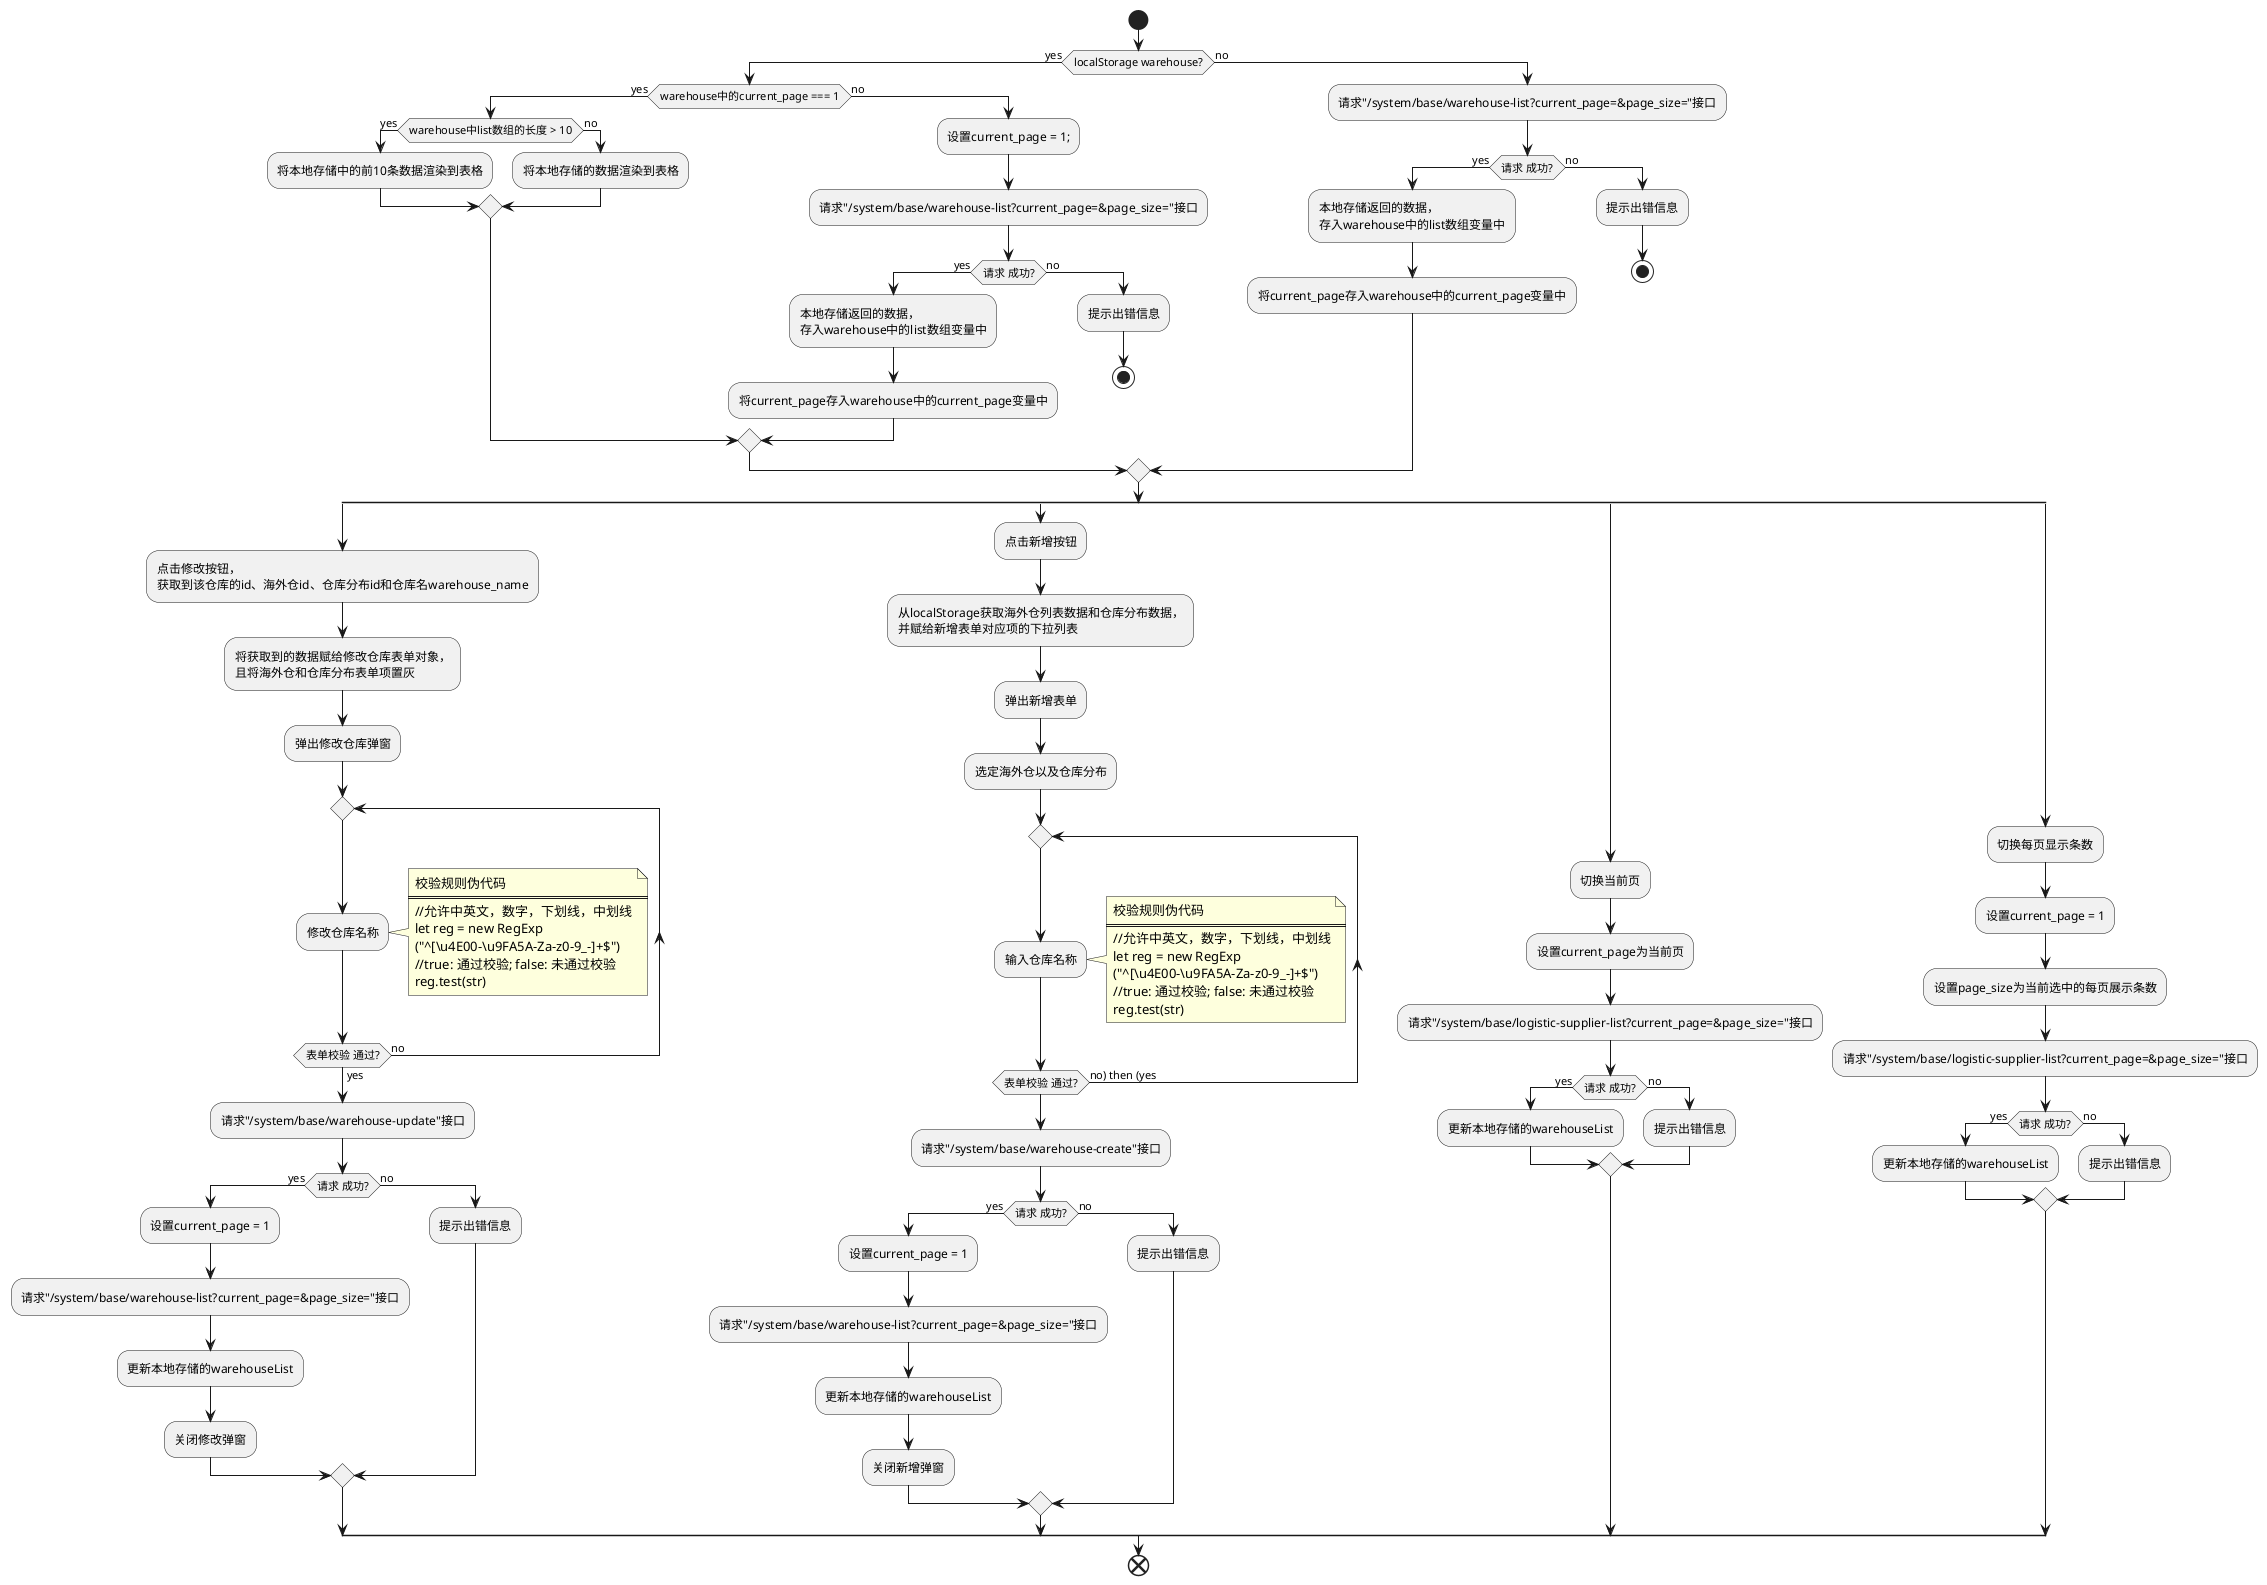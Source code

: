 @startuml

start
if(localStorage warehouse?) then (yes)
 if(warehouse中的current_page === 1) then (yes)
    if(warehouse中list数组的长度 > 10) then (yes)
      :将本地存储中的前10条数据渲染到表格;
    else (no)
      :将本地存储的数据渲染到表格;
    endif
  else (no)
    :设置current_page = 1;;
    :请求"/system/base/warehouse-list?current_page=&page_size="接口;
    if(请求 成功?) then (yes)
      :本地存储返回的数据，
      存入warehouse中的list数组变量中;
      :将current_page存入warehouse中的current_page变量中;
    else (no)
      :提示出错信息;
      stop
    endif
  endif
else (no)
:请求"/system/base/warehouse-list?current_page=&page_size="接口;
if(请求 成功?) then (yes)
  :本地存储返回的数据，
  存入warehouse中的list数组变量中;
  :将current_page存入warehouse中的current_page变量中;
else (no)
  :提示出错信息;
  stop
endif
endif
split
  :点击修改按钮，
  获取到该仓库的id、海外仓id、仓库分布id和仓库名warehouse_name;
  :将获取到的数据赋给修改仓库表单对象，
  且将海外仓和仓库分布表单项置灰;
  :弹出修改仓库弹窗;
  repeat
    :修改仓库名称;
  repeat while(表单校验 通过?) is (no) not (yes)
  note right 
    校验规则伪代码
    ====
    //允许中英文，数字，下划线，中划线
    let reg = new RegExp
    ("^[\u4E00-\u9FA5A-Za-z0-9_-]+$")
    //true: 通过校验; false: 未通过校验
    reg.test(str) 
  end note
  :请求"/system/base/warehouse-update"接口;
  if(请求 成功?) then (yes)
    :设置current_page = 1;
    :请求"/system/base/warehouse-list?current_page=&page_size="接口;
    :更新本地存储的warehouseList;
    :关闭修改弹窗;
  else (no)
    :提示出错信息;
  endif
split again
  :点击新增按钮;
  :从localStorage获取海外仓列表数据和仓库分布数据，
  并赋给新增表单对应项的下拉列表;
  :弹出新增表单;
  :选定海外仓以及仓库分布;
  repeat
    :输入仓库名称;
  repeat while(表单校验 通过?) is (no) then (yes)
  note right 
    校验规则伪代码
    ====
    //允许中英文，数字，下划线，中划线
    let reg = new RegExp
    ("^[\u4E00-\u9FA5A-Za-z0-9_-]+$")
    //true: 通过校验; false: 未通过校验
    reg.test(str) 
  end note
  :请求"/system/base/warehouse-create"接口;
  if(请求 成功?) then (yes)
    :设置current_page = 1;
    :请求"/system/base/warehouse-list?current_page=&page_size="接口;
    :更新本地存储的warehouseList;
    :关闭新增弹窗;
  else (no)
    :提示出错信息;
  endif
split again
  :切换当前页;
  :设置current_page为当前页;
  :请求"/system/base/logistic-supplier-list?current_page=&page_size="接口;
  if(请求 成功?) then (yes)
    :更新本地存储的warehouseList;
  else (no)
    :提示出错信息;
  endif
split again 
  :切换每页显示条数;
  :设置current_page = 1;
  :设置page_size为当前选中的每页展示条数;
  :请求"/system/base/logistic-supplier-list?current_page=&page_size="接口;
  if(请求 成功?) then (yes)
    :更新本地存储的warehouseList;
  else (no)
    :提示出错信息;
  endif
end split
end

@enduml
